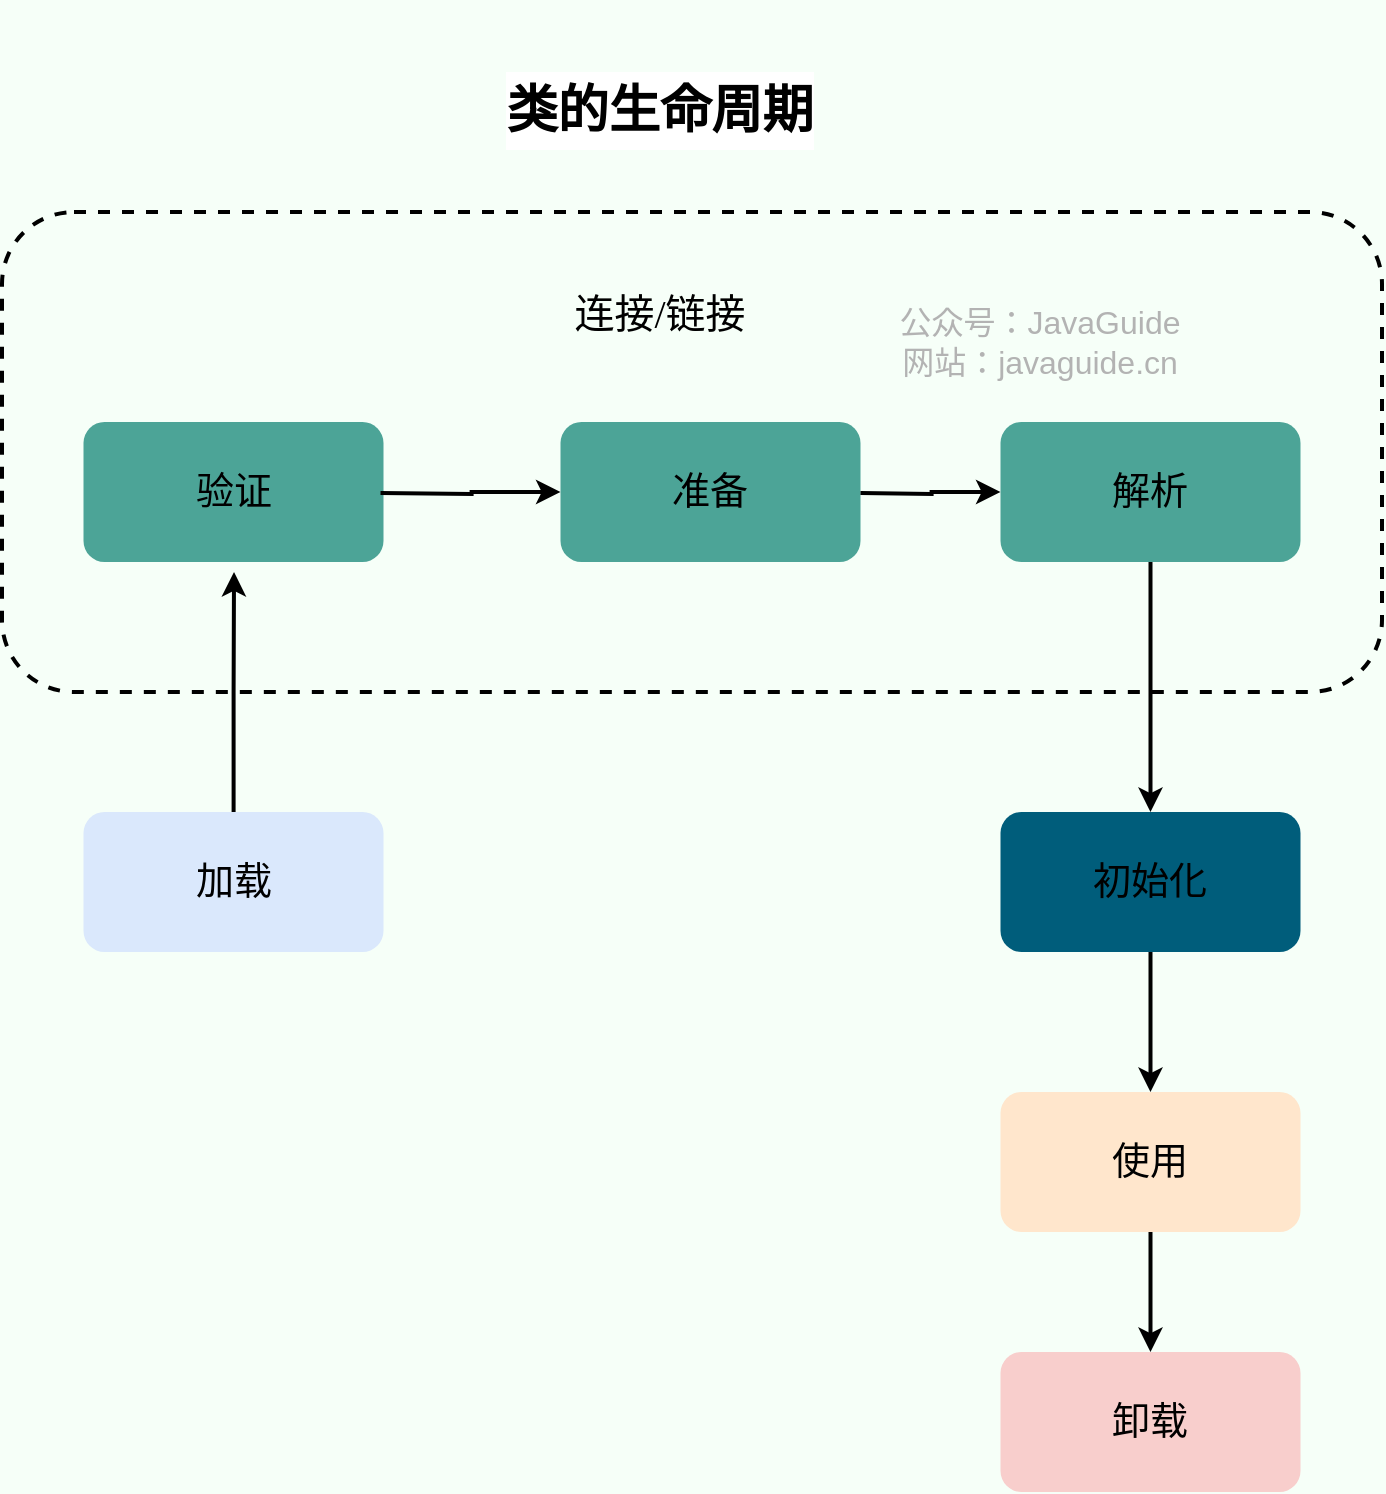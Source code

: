 <mxfile version="20.3.0" type="device"><diagram id="mpPNmdxGekdrzpHnB0ml" name="Page-1"><mxGraphModel dx="1106" dy="789" grid="1" gridSize="10" guides="1" tooltips="1" connect="1" arrows="1" fold="1" page="1" pageScale="1" pageWidth="827" pageHeight="1169" background="#F6FFF8" math="0" shadow="0"><root><mxCell id="0"/><mxCell id="1" parent="0"/><mxCell id="oHtgI_OmmSl7z5rfnRCE-1" style="edgeStyle=orthogonalEdgeStyle;rounded=0;orthogonalLoop=1;jettySize=auto;html=1;strokeWidth=2;fontFamily=JetBrains Mono;fontSource=https%3A%2F%2Ffonts.googleapis.com%2Fcss%3Ffamily%3DJetBrains%2BMono;fontSize=20;" edge="1" parent="1" source="oHtgI_OmmSl7z5rfnRCE-2"><mxGeometry relative="1" as="geometry"><mxPoint x="146" y="590" as="targetPoint"/></mxGeometry></mxCell><mxCell id="oHtgI_OmmSl7z5rfnRCE-2" value="" style="rounded=1;whiteSpace=wrap;html=1;strokeWidth=3;fillColor=#dae8fc;strokeColor=none;fontFamily=JetBrains Mono;fontSource=https%3A%2F%2Ffonts.googleapis.com%2Fcss%3Ffamily%3DJetBrains%2BMono;" vertex="1" parent="1"><mxGeometry x="70.75" y="710" width="150" height="70" as="geometry"/></mxCell><mxCell id="oHtgI_OmmSl7z5rfnRCE-3" value="加载" style="text;html=1;strokeColor=none;fillColor=none;align=center;verticalAlign=middle;whiteSpace=wrap;rounded=0;fontSize=19;fontFamily=JetBrains Mono;fontSource=https%3A%2F%2Ffonts.googleapis.com%2Fcss%3Ffamily%3DJetBrains%2BMono;" vertex="1" parent="1"><mxGeometry x="88.75" y="735" width="114" height="20" as="geometry"/></mxCell><mxCell id="oHtgI_OmmSl7z5rfnRCE-24" style="edgeStyle=orthogonalEdgeStyle;rounded=0;orthogonalLoop=1;jettySize=auto;html=1;entryX=0.5;entryY=0;entryDx=0;entryDy=0;strokeWidth=2;" edge="1" parent="1" source="oHtgI_OmmSl7z5rfnRCE-4" target="oHtgI_OmmSl7z5rfnRCE-20"><mxGeometry relative="1" as="geometry"/></mxCell><mxCell id="oHtgI_OmmSl7z5rfnRCE-4" value="" style="rounded=1;whiteSpace=wrap;html=1;strokeWidth=3;fillColor=#005D7B;strokeColor=none;fontFamily=JetBrains Mono;fontSource=https%3A%2F%2Ffonts.googleapis.com%2Fcss%3Ffamily%3DJetBrains%2BMono;" vertex="1" parent="1"><mxGeometry x="529.25" y="710" width="150" height="70" as="geometry"/></mxCell><mxCell id="oHtgI_OmmSl7z5rfnRCE-5" value="初始化" style="text;html=1;strokeColor=none;fillColor=none;align=center;verticalAlign=middle;whiteSpace=wrap;rounded=0;fontSize=19;fontFamily=JetBrains Mono;fontSource=https%3A%2F%2Ffonts.googleapis.com%2Fcss%3Ffamily%3DJetBrains%2BMono;" vertex="1" parent="1"><mxGeometry x="547.25" y="735" width="114" height="20" as="geometry"/></mxCell><mxCell id="oHtgI_OmmSl7z5rfnRCE-6" value="" style="rounded=1;whiteSpace=wrap;html=1;strokeWidth=3;fillColor=#4CA497;strokeColor=none;fontFamily=JetBrains Mono;fontSource=https%3A%2F%2Ffonts.googleapis.com%2Fcss%3Ffamily%3DJetBrains%2BMono;" vertex="1" parent="1"><mxGeometry x="70.75" y="515" width="150" height="70" as="geometry"/></mxCell><mxCell id="oHtgI_OmmSl7z5rfnRCE-7" style="edgeStyle=orthogonalEdgeStyle;rounded=0;orthogonalLoop=1;jettySize=auto;html=1;entryX=0;entryY=0.5;entryDx=0;entryDy=0;fontSize=19;strokeWidth=2;fontFamily=JetBrains Mono;fontSource=https%3A%2F%2Ffonts.googleapis.com%2Fcss%3Ffamily%3DJetBrains%2BMono;" edge="1" parent="1" target="oHtgI_OmmSl7z5rfnRCE-9"><mxGeometry relative="1" as="geometry"><mxPoint x="219.25" y="550.5" as="sourcePoint"/></mxGeometry></mxCell><mxCell id="oHtgI_OmmSl7z5rfnRCE-8" value="验证" style="text;html=1;strokeColor=none;fillColor=none;align=center;verticalAlign=middle;whiteSpace=wrap;rounded=0;fontSize=19;fontFamily=JetBrains Mono;fontSource=https%3A%2F%2Ffonts.googleapis.com%2Fcss%3Ffamily%3DJetBrains%2BMono;" vertex="1" parent="1"><mxGeometry x="88.75" y="540" width="114" height="20" as="geometry"/></mxCell><mxCell id="oHtgI_OmmSl7z5rfnRCE-9" value="" style="rounded=1;whiteSpace=wrap;html=1;strokeWidth=3;fillColor=#4CA497;strokeColor=none;fontFamily=JetBrains Mono;fontSource=https%3A%2F%2Ffonts.googleapis.com%2Fcss%3Ffamily%3DJetBrains%2BMono;" vertex="1" parent="1"><mxGeometry x="309.25" y="515" width="150" height="70" as="geometry"/></mxCell><mxCell id="oHtgI_OmmSl7z5rfnRCE-10" style="edgeStyle=orthogonalEdgeStyle;rounded=0;orthogonalLoop=1;jettySize=auto;html=1;entryX=0;entryY=0.5;entryDx=0;entryDy=0;fontSize=19;strokeWidth=2;fontFamily=JetBrains Mono;fontSource=https%3A%2F%2Ffonts.googleapis.com%2Fcss%3Ffamily%3DJetBrains%2BMono;" edge="1" parent="1" target="oHtgI_OmmSl7z5rfnRCE-13"><mxGeometry relative="1" as="geometry"><mxPoint x="459.25" y="550.5" as="sourcePoint"/></mxGeometry></mxCell><mxCell id="oHtgI_OmmSl7z5rfnRCE-11" value="准备" style="text;html=1;strokeColor=none;fillColor=none;align=center;verticalAlign=middle;whiteSpace=wrap;rounded=0;fontSize=19;fontFamily=JetBrains Mono;fontSource=https%3A%2F%2Ffonts.googleapis.com%2Fcss%3Ffamily%3DJetBrains%2BMono;" vertex="1" parent="1"><mxGeometry x="327.25" y="540" width="114" height="20" as="geometry"/></mxCell><mxCell id="oHtgI_OmmSl7z5rfnRCE-12" style="edgeStyle=orthogonalEdgeStyle;rounded=0;orthogonalLoop=1;jettySize=auto;html=1;strokeWidth=2;fontSize=19;fontFamily=JetBrains Mono;fontSource=https%3A%2F%2Ffonts.googleapis.com%2Fcss%3Ffamily%3DJetBrains%2BMono;" edge="1" parent="1" source="oHtgI_OmmSl7z5rfnRCE-13" target="oHtgI_OmmSl7z5rfnRCE-4"><mxGeometry relative="1" as="geometry"/></mxCell><mxCell id="oHtgI_OmmSl7z5rfnRCE-13" value="" style="rounded=1;whiteSpace=wrap;html=1;strokeWidth=3;fillColor=#4CA497;strokeColor=none;fontFamily=JetBrains Mono;fontSource=https%3A%2F%2Ffonts.googleapis.com%2Fcss%3Ffamily%3DJetBrains%2BMono;" vertex="1" parent="1"><mxGeometry x="529.25" y="515" width="150" height="70" as="geometry"/></mxCell><mxCell id="oHtgI_OmmSl7z5rfnRCE-14" value="解析" style="text;html=1;strokeColor=none;fillColor=none;align=center;verticalAlign=middle;whiteSpace=wrap;rounded=0;fontSize=19;fontFamily=JetBrains Mono;fontSource=https%3A%2F%2Ffonts.googleapis.com%2Fcss%3Ffamily%3DJetBrains%2BMono;" vertex="1" parent="1"><mxGeometry x="547.25" y="540" width="114" height="20" as="geometry"/></mxCell><mxCell id="oHtgI_OmmSl7z5rfnRCE-15" value="" style="rounded=1;whiteSpace=wrap;html=1;fontSize=19;fillColor=none;dashed=1;strokeWidth=2;fontFamily=JetBrains Mono;fontSource=https%3A%2F%2Ffonts.googleapis.com%2Fcss%3Ffamily%3DJetBrains%2BMono;" vertex="1" parent="1"><mxGeometry x="30" y="410" width="690" height="240" as="geometry"/></mxCell><mxCell id="oHtgI_OmmSl7z5rfnRCE-16" value="连接/链接" style="text;html=1;strokeColor=none;fillColor=none;align=center;verticalAlign=middle;whiteSpace=wrap;rounded=0;fontSize=20;fontFamily=JetBrains Mono;fontSource=https%3A%2F%2Ffonts.googleapis.com%2Fcss%3Ffamily%3DJetBrains%2BMono;" vertex="1" parent="1"><mxGeometry x="301.5" y="450" width="114" height="20" as="geometry"/></mxCell><mxCell id="oHtgI_OmmSl7z5rfnRCE-17" value="&lt;font style=&quot;font-size: 16px;&quot;&gt;公众号：JavaGuide&lt;br style=&quot;font-size: 16px;&quot;&gt;网站：javaguide.cn&lt;/font&gt;" style="text;html=1;strokeColor=none;fillColor=none;align=center;verticalAlign=middle;whiteSpace=wrap;rounded=0;labelBackgroundColor=none;fontSize=16;fontColor=#B3B3B3;rotation=0;sketch=0;shadow=0;" vertex="1" parent="1"><mxGeometry x="459.25" y="470" width="180" height="10" as="geometry"/></mxCell><mxCell id="oHtgI_OmmSl7z5rfnRCE-18" value="&lt;h2 style=&quot;box-sizing: border-box; break-after: avoid-page; break-inside: avoid; orphans: 4; font-size: 1.6rem; margin-top: 2.25rem; margin-bottom: 0.5rem; position: relative; color: var(--heading-text-color); cursor: text; line-height: 1.5; font-family: Roboto, sans-serif; text-align: start; background-color: rgb(255, 255, 255);&quot; class=&quot;md-end-block md-heading md-focus&quot;&gt;&lt;span style=&quot;box-sizing: border-box;&quot; class=&quot;md-plain md-expand&quot;&gt;类的生命周期&lt;/span&gt;&lt;/h2&gt;" style="text;html=1;strokeColor=none;fillColor=none;align=center;verticalAlign=middle;whiteSpace=wrap;rounded=0;dashed=1;strokeWidth=2;fontFamily=JetBrains Mono;fontSource=https%3A%2F%2Ffonts.googleapis.com%2Fcss%3Ffamily%3DJetBrains%2BMono;fontSize=20;" vertex="1" parent="1"><mxGeometry x="243.5" y="330" width="230" height="30" as="geometry"/></mxCell><mxCell id="oHtgI_OmmSl7z5rfnRCE-25" style="edgeStyle=orthogonalEdgeStyle;rounded=0;orthogonalLoop=1;jettySize=auto;html=1;entryX=0.5;entryY=0;entryDx=0;entryDy=0;strokeWidth=2;" edge="1" parent="1" source="oHtgI_OmmSl7z5rfnRCE-20" target="oHtgI_OmmSl7z5rfnRCE-22"><mxGeometry relative="1" as="geometry"/></mxCell><mxCell id="oHtgI_OmmSl7z5rfnRCE-20" value="" style="rounded=1;whiteSpace=wrap;html=1;strokeWidth=3;fillColor=#ffe6cc;strokeColor=none;fontFamily=JetBrains Mono;fontSource=https%3A%2F%2Ffonts.googleapis.com%2Fcss%3Ffamily%3DJetBrains%2BMono;" vertex="1" parent="1"><mxGeometry x="529.25" y="850" width="150" height="70" as="geometry"/></mxCell><mxCell id="oHtgI_OmmSl7z5rfnRCE-21" value="使用" style="text;html=1;strokeColor=none;fillColor=none;align=center;verticalAlign=middle;whiteSpace=wrap;rounded=0;fontSize=19;fontFamily=JetBrains Mono;fontSource=https%3A%2F%2Ffonts.googleapis.com%2Fcss%3Ffamily%3DJetBrains%2BMono;" vertex="1" parent="1"><mxGeometry x="547.25" y="875" width="114" height="20" as="geometry"/></mxCell><mxCell id="oHtgI_OmmSl7z5rfnRCE-22" value="" style="rounded=1;whiteSpace=wrap;html=1;strokeWidth=3;fillColor=#f8cecc;strokeColor=none;fontFamily=JetBrains Mono;fontSource=https%3A%2F%2Ffonts.googleapis.com%2Fcss%3Ffamily%3DJetBrains%2BMono;" vertex="1" parent="1"><mxGeometry x="529.25" y="980" width="150" height="70" as="geometry"/></mxCell><mxCell id="oHtgI_OmmSl7z5rfnRCE-23" value="卸载" style="text;html=1;strokeColor=none;fillColor=#f8cecc;align=center;verticalAlign=middle;whiteSpace=wrap;rounded=0;fontSize=19;fontFamily=JetBrains Mono;fontSource=https%3A%2F%2Ffonts.googleapis.com%2Fcss%3Ffamily%3DJetBrains%2BMono;" vertex="1" parent="1"><mxGeometry x="547.25" y="1005" width="114" height="20" as="geometry"/></mxCell></root></mxGraphModel></diagram></mxfile>